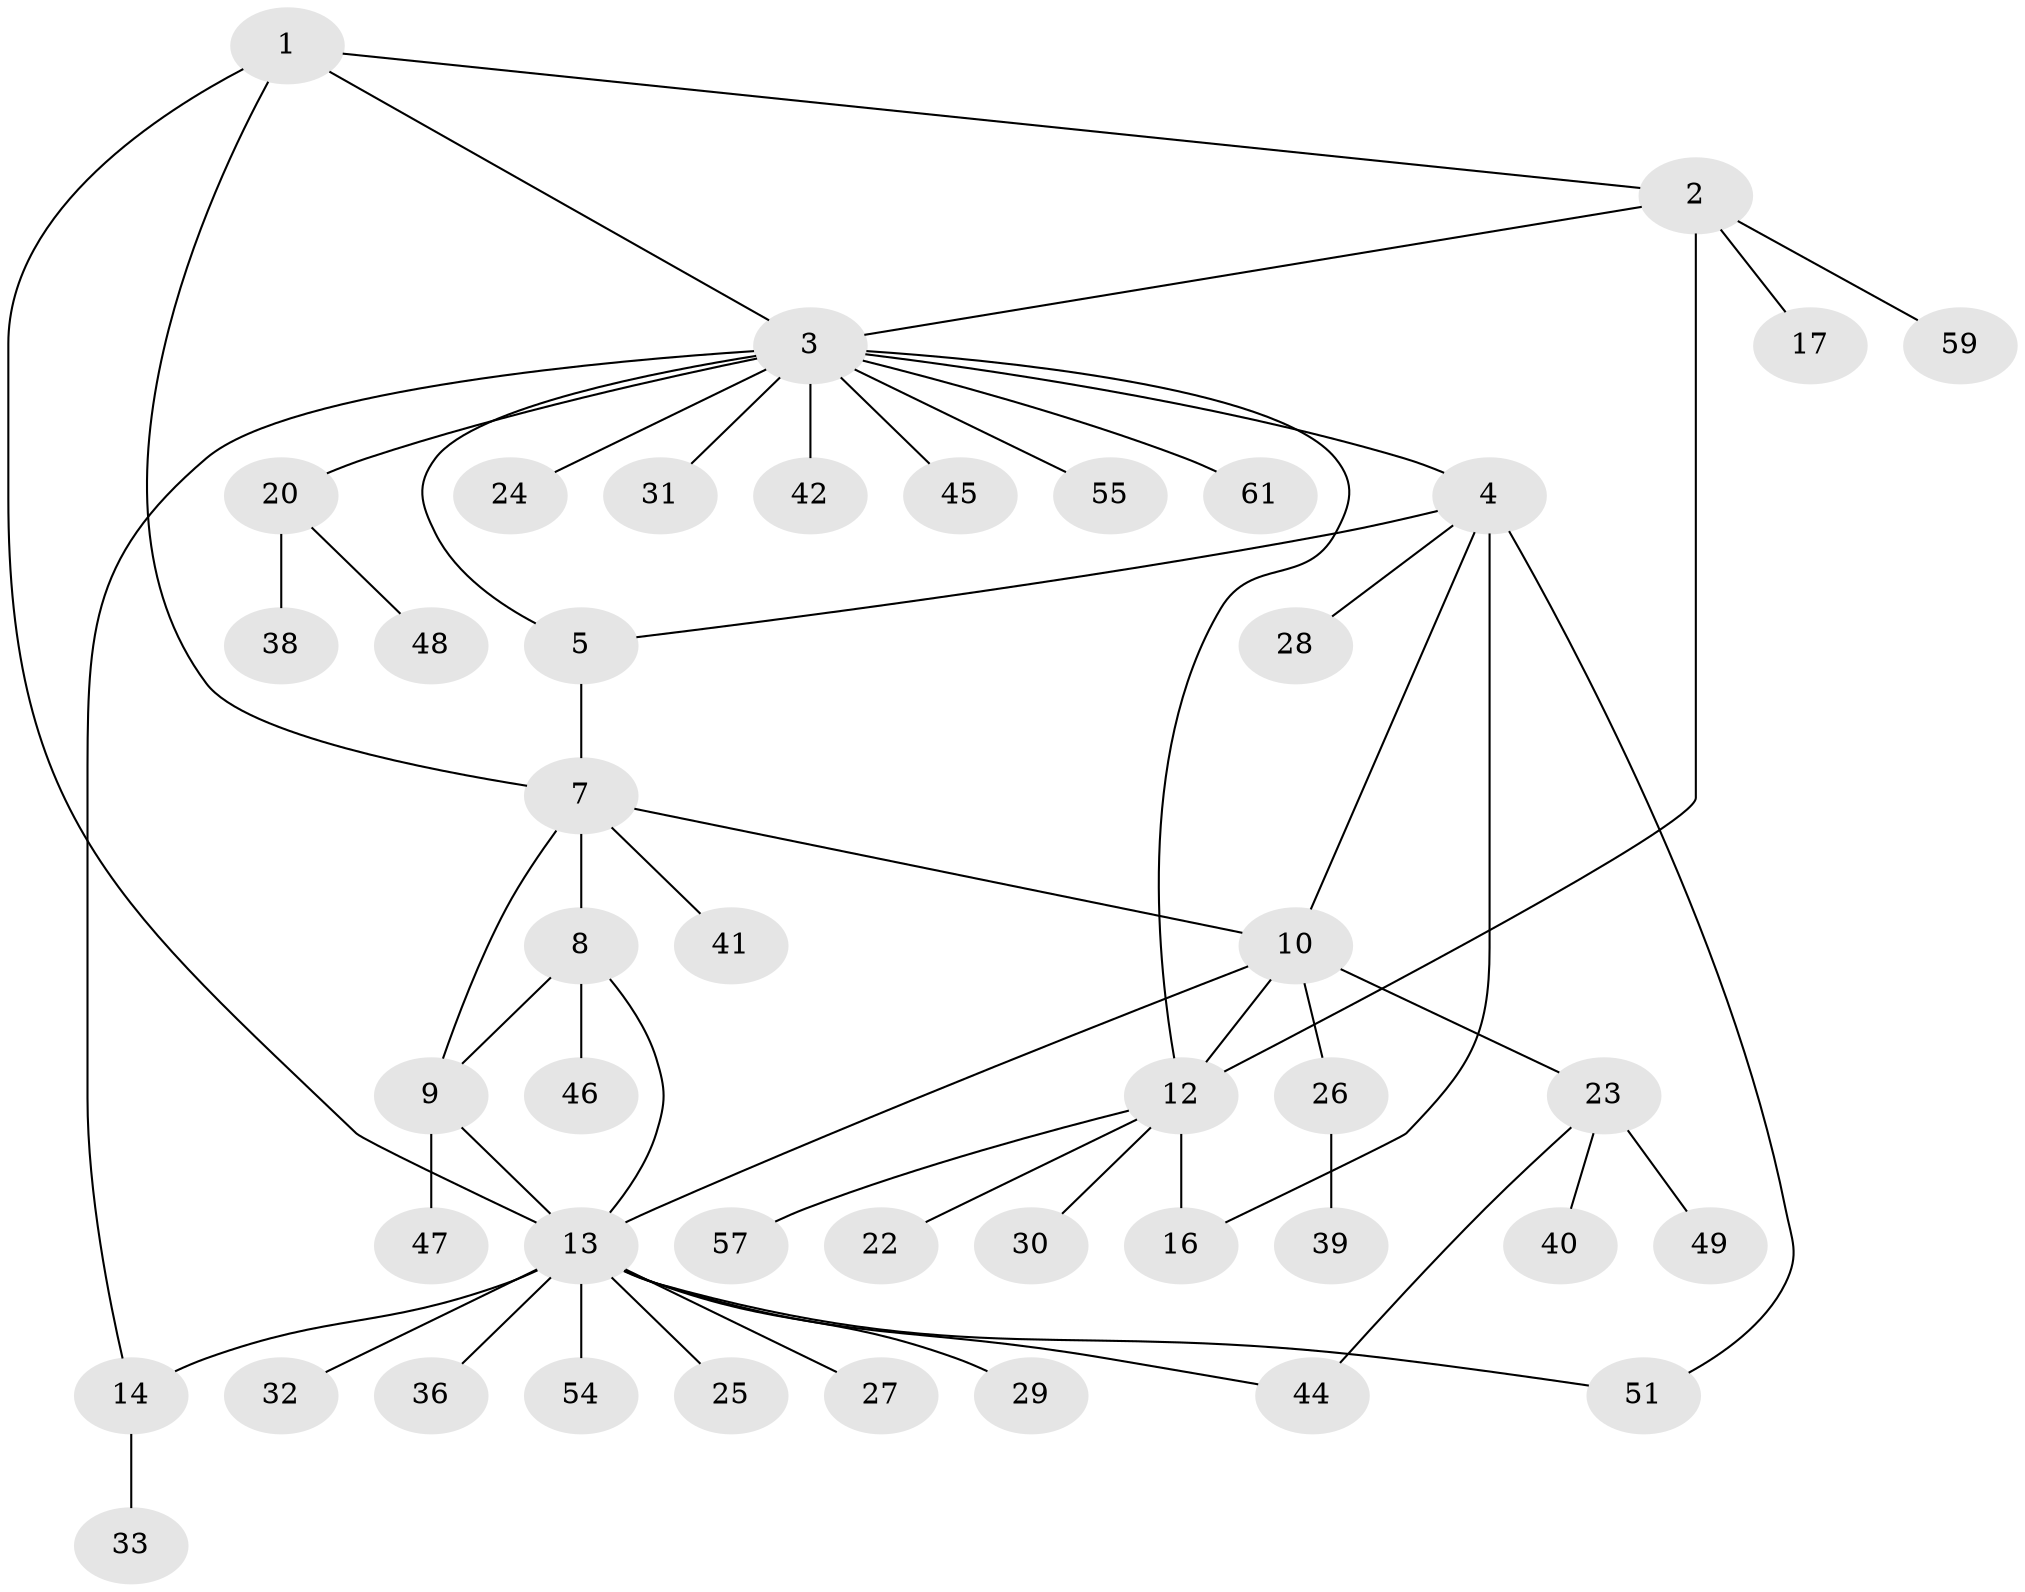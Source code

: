 // Generated by graph-tools (version 1.1) at 2025/52/02/27/25 19:52:17]
// undirected, 45 vertices, 58 edges
graph export_dot {
graph [start="1"]
  node [color=gray90,style=filled];
  1;
  2 [super="+60"];
  3 [super="+6"];
  4 [super="+21"];
  5 [super="+43"];
  7 [super="+56"];
  8 [super="+18"];
  9 [super="+34"];
  10 [super="+11"];
  12 [super="+19"];
  13 [super="+15"];
  14;
  16;
  17;
  20 [super="+52"];
  22 [super="+37"];
  23 [super="+35"];
  24 [super="+58"];
  25;
  26;
  27;
  28 [super="+53"];
  29;
  30;
  31;
  32;
  33;
  36;
  38;
  39;
  40;
  41;
  42;
  44;
  45;
  46;
  47;
  48 [super="+50"];
  49;
  51;
  54;
  55;
  57;
  59;
  61;
  1 -- 2;
  1 -- 3;
  1 -- 7;
  1 -- 13;
  2 -- 3;
  2 -- 12;
  2 -- 17;
  2 -- 59;
  3 -- 24;
  3 -- 31;
  3 -- 45;
  3 -- 61;
  3 -- 4;
  3 -- 5;
  3 -- 20;
  3 -- 55;
  3 -- 42;
  3 -- 14;
  3 -- 12;
  4 -- 5;
  4 -- 10;
  4 -- 16;
  4 -- 28;
  4 -- 51;
  5 -- 7;
  7 -- 8;
  7 -- 9;
  7 -- 41;
  7 -- 10;
  8 -- 9;
  8 -- 13;
  8 -- 46;
  9 -- 47;
  9 -- 13;
  10 -- 12 [weight=2];
  10 -- 13;
  10 -- 26;
  10 -- 23;
  12 -- 16;
  12 -- 22;
  12 -- 30;
  12 -- 57;
  13 -- 14 [weight=2];
  13 -- 29;
  13 -- 44;
  13 -- 51;
  13 -- 54;
  13 -- 32;
  13 -- 36;
  13 -- 25;
  13 -- 27;
  14 -- 33;
  20 -- 38;
  20 -- 48;
  23 -- 40;
  23 -- 44;
  23 -- 49;
  26 -- 39;
}
